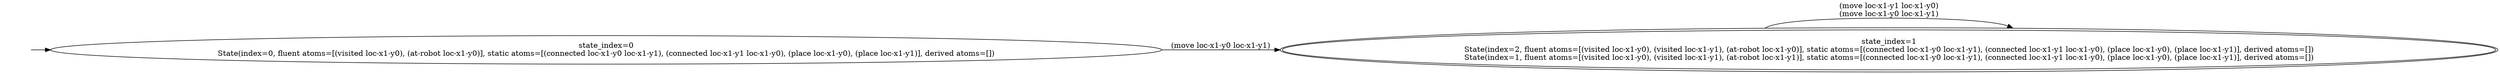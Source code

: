 digraph {
rankdir="LR"
s0[label="state_index=0
State(index=0, fluent atoms=[(visited loc-x1-y0), (at-robot loc-x1-y0)], static atoms=[(connected loc-x1-y0 loc-x1-y1), (connected loc-x1-y1 loc-x1-y0), (place loc-x1-y0), (place loc-x1-y1)], derived atoms=[])
"]
s1[peripheries=2,label="state_index=1
State(index=2, fluent atoms=[(visited loc-x1-y0), (visited loc-x1-y1), (at-robot loc-x1-y0)], static atoms=[(connected loc-x1-y0 loc-x1-y1), (connected loc-x1-y1 loc-x1-y0), (place loc-x1-y0), (place loc-x1-y1)], derived atoms=[])
State(index=1, fluent atoms=[(visited loc-x1-y0), (visited loc-x1-y1), (at-robot loc-x1-y1)], static atoms=[(connected loc-x1-y0 loc-x1-y1), (connected loc-x1-y1 loc-x1-y0), (place loc-x1-y0), (place loc-x1-y1)], derived atoms=[])
"]
Dangling [ label = "", style = invis ]
{ rank = same; Dangling }
Dangling -> s0
{ rank = same; s0}
{ rank = same; s1}
s0->s1 [label="(move loc-x1-y0 loc-x1-y1)
"]
s1->s1 [label="(move loc-x1-y1 loc-x1-y0)
(move loc-x1-y0 loc-x1-y1)
"]
}

